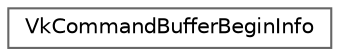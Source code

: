 digraph "类继承关系图"
{
 // LATEX_PDF_SIZE
  bgcolor="transparent";
  edge [fontname=Helvetica,fontsize=10,labelfontname=Helvetica,labelfontsize=10];
  node [fontname=Helvetica,fontsize=10,shape=box,height=0.2,width=0.4];
  rankdir="LR";
  Node0 [id="Node000000",label="VkCommandBufferBeginInfo",height=0.2,width=0.4,color="grey40", fillcolor="white", style="filled",URL="$struct_vk_command_buffer_begin_info.html",tooltip=" "];
}
